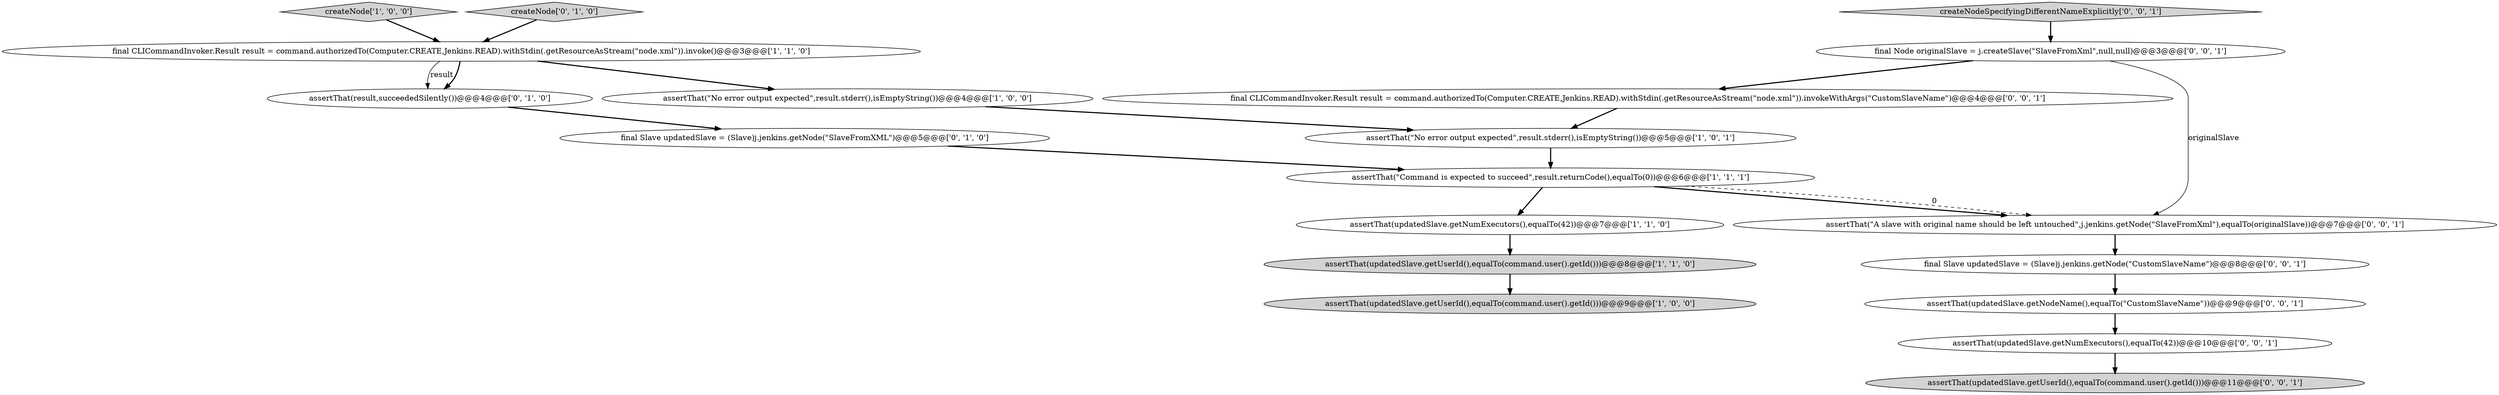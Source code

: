digraph {
15 [style = filled, label = "final Node originalSlave = j.createSlave(\"SlaveFromXml\",null,null)@@@3@@@['0', '0', '1']", fillcolor = white, shape = ellipse image = "AAA0AAABBB3BBB"];
6 [style = filled, label = "assertThat(updatedSlave.getUserId(),equalTo(command.user().getId()))@@@9@@@['1', '0', '0']", fillcolor = lightgray, shape = ellipse image = "AAA0AAABBB1BBB"];
17 [style = filled, label = "assertThat(updatedSlave.getNumExecutors(),equalTo(42))@@@10@@@['0', '0', '1']", fillcolor = white, shape = ellipse image = "AAA0AAABBB3BBB"];
4 [style = filled, label = "assertThat(updatedSlave.getUserId(),equalTo(command.user().getId()))@@@8@@@['1', '1', '0']", fillcolor = lightgray, shape = ellipse image = "AAA0AAABBB1BBB"];
8 [style = filled, label = "assertThat(result,succeededSilently())@@@4@@@['0', '1', '0']", fillcolor = white, shape = ellipse image = "AAA0AAABBB2BBB"];
9 [style = filled, label = "final Slave updatedSlave = (Slave)j.jenkins.getNode(\"SlaveFromXML\")@@@5@@@['0', '1', '0']", fillcolor = white, shape = ellipse image = "AAA0AAABBB2BBB"];
1 [style = filled, label = "assertThat(\"No error output expected\",result.stderr(),isEmptyString())@@@5@@@['1', '0', '1']", fillcolor = white, shape = ellipse image = "AAA0AAABBB1BBB"];
11 [style = filled, label = "assertThat(updatedSlave.getNodeName(),equalTo(\"CustomSlaveName\"))@@@9@@@['0', '0', '1']", fillcolor = white, shape = ellipse image = "AAA0AAABBB3BBB"];
16 [style = filled, label = "assertThat(\"A slave with original name should be left untouched\",j.jenkins.getNode(\"SlaveFromXml\"),equalTo(originalSlave))@@@7@@@['0', '0', '1']", fillcolor = white, shape = ellipse image = "AAA0AAABBB3BBB"];
18 [style = filled, label = "assertThat(updatedSlave.getUserId(),equalTo(command.user().getId()))@@@11@@@['0', '0', '1']", fillcolor = lightgray, shape = ellipse image = "AAA0AAABBB3BBB"];
2 [style = filled, label = "assertThat(updatedSlave.getNumExecutors(),equalTo(42))@@@7@@@['1', '1', '0']", fillcolor = white, shape = ellipse image = "AAA0AAABBB1BBB"];
5 [style = filled, label = "assertThat(\"No error output expected\",result.stderr(),isEmptyString())@@@4@@@['1', '0', '0']", fillcolor = white, shape = ellipse image = "AAA0AAABBB1BBB"];
10 [style = filled, label = "createNode['0', '1', '0']", fillcolor = lightgray, shape = diamond image = "AAA0AAABBB2BBB"];
12 [style = filled, label = "final Slave updatedSlave = (Slave)j.jenkins.getNode(\"CustomSlaveName\")@@@8@@@['0', '0', '1']", fillcolor = white, shape = ellipse image = "AAA0AAABBB3BBB"];
7 [style = filled, label = "createNode['1', '0', '0']", fillcolor = lightgray, shape = diamond image = "AAA0AAABBB1BBB"];
13 [style = filled, label = "createNodeSpecifyingDifferentNameExplicitly['0', '0', '1']", fillcolor = lightgray, shape = diamond image = "AAA0AAABBB3BBB"];
0 [style = filled, label = "assertThat(\"Command is expected to succeed\",result.returnCode(),equalTo(0))@@@6@@@['1', '1', '1']", fillcolor = white, shape = ellipse image = "AAA0AAABBB1BBB"];
3 [style = filled, label = "final CLICommandInvoker.Result result = command.authorizedTo(Computer.CREATE,Jenkins.READ).withStdin(.getResourceAsStream(\"node.xml\")).invoke()@@@3@@@['1', '1', '0']", fillcolor = white, shape = ellipse image = "AAA0AAABBB1BBB"];
14 [style = filled, label = "final CLICommandInvoker.Result result = command.authorizedTo(Computer.CREATE,Jenkins.READ).withStdin(.getResourceAsStream(\"node.xml\")).invokeWithArgs(\"CustomSlaveName\")@@@4@@@['0', '0', '1']", fillcolor = white, shape = ellipse image = "AAA0AAABBB3BBB"];
0->16 [style = bold, label=""];
9->0 [style = bold, label=""];
15->14 [style = bold, label=""];
4->6 [style = bold, label=""];
3->8 [style = solid, label="result"];
0->2 [style = bold, label=""];
12->11 [style = bold, label=""];
0->16 [style = dashed, label="0"];
10->3 [style = bold, label=""];
1->0 [style = bold, label=""];
2->4 [style = bold, label=""];
7->3 [style = bold, label=""];
14->1 [style = bold, label=""];
5->1 [style = bold, label=""];
3->5 [style = bold, label=""];
3->8 [style = bold, label=""];
8->9 [style = bold, label=""];
11->17 [style = bold, label=""];
13->15 [style = bold, label=""];
15->16 [style = solid, label="originalSlave"];
16->12 [style = bold, label=""];
17->18 [style = bold, label=""];
}
